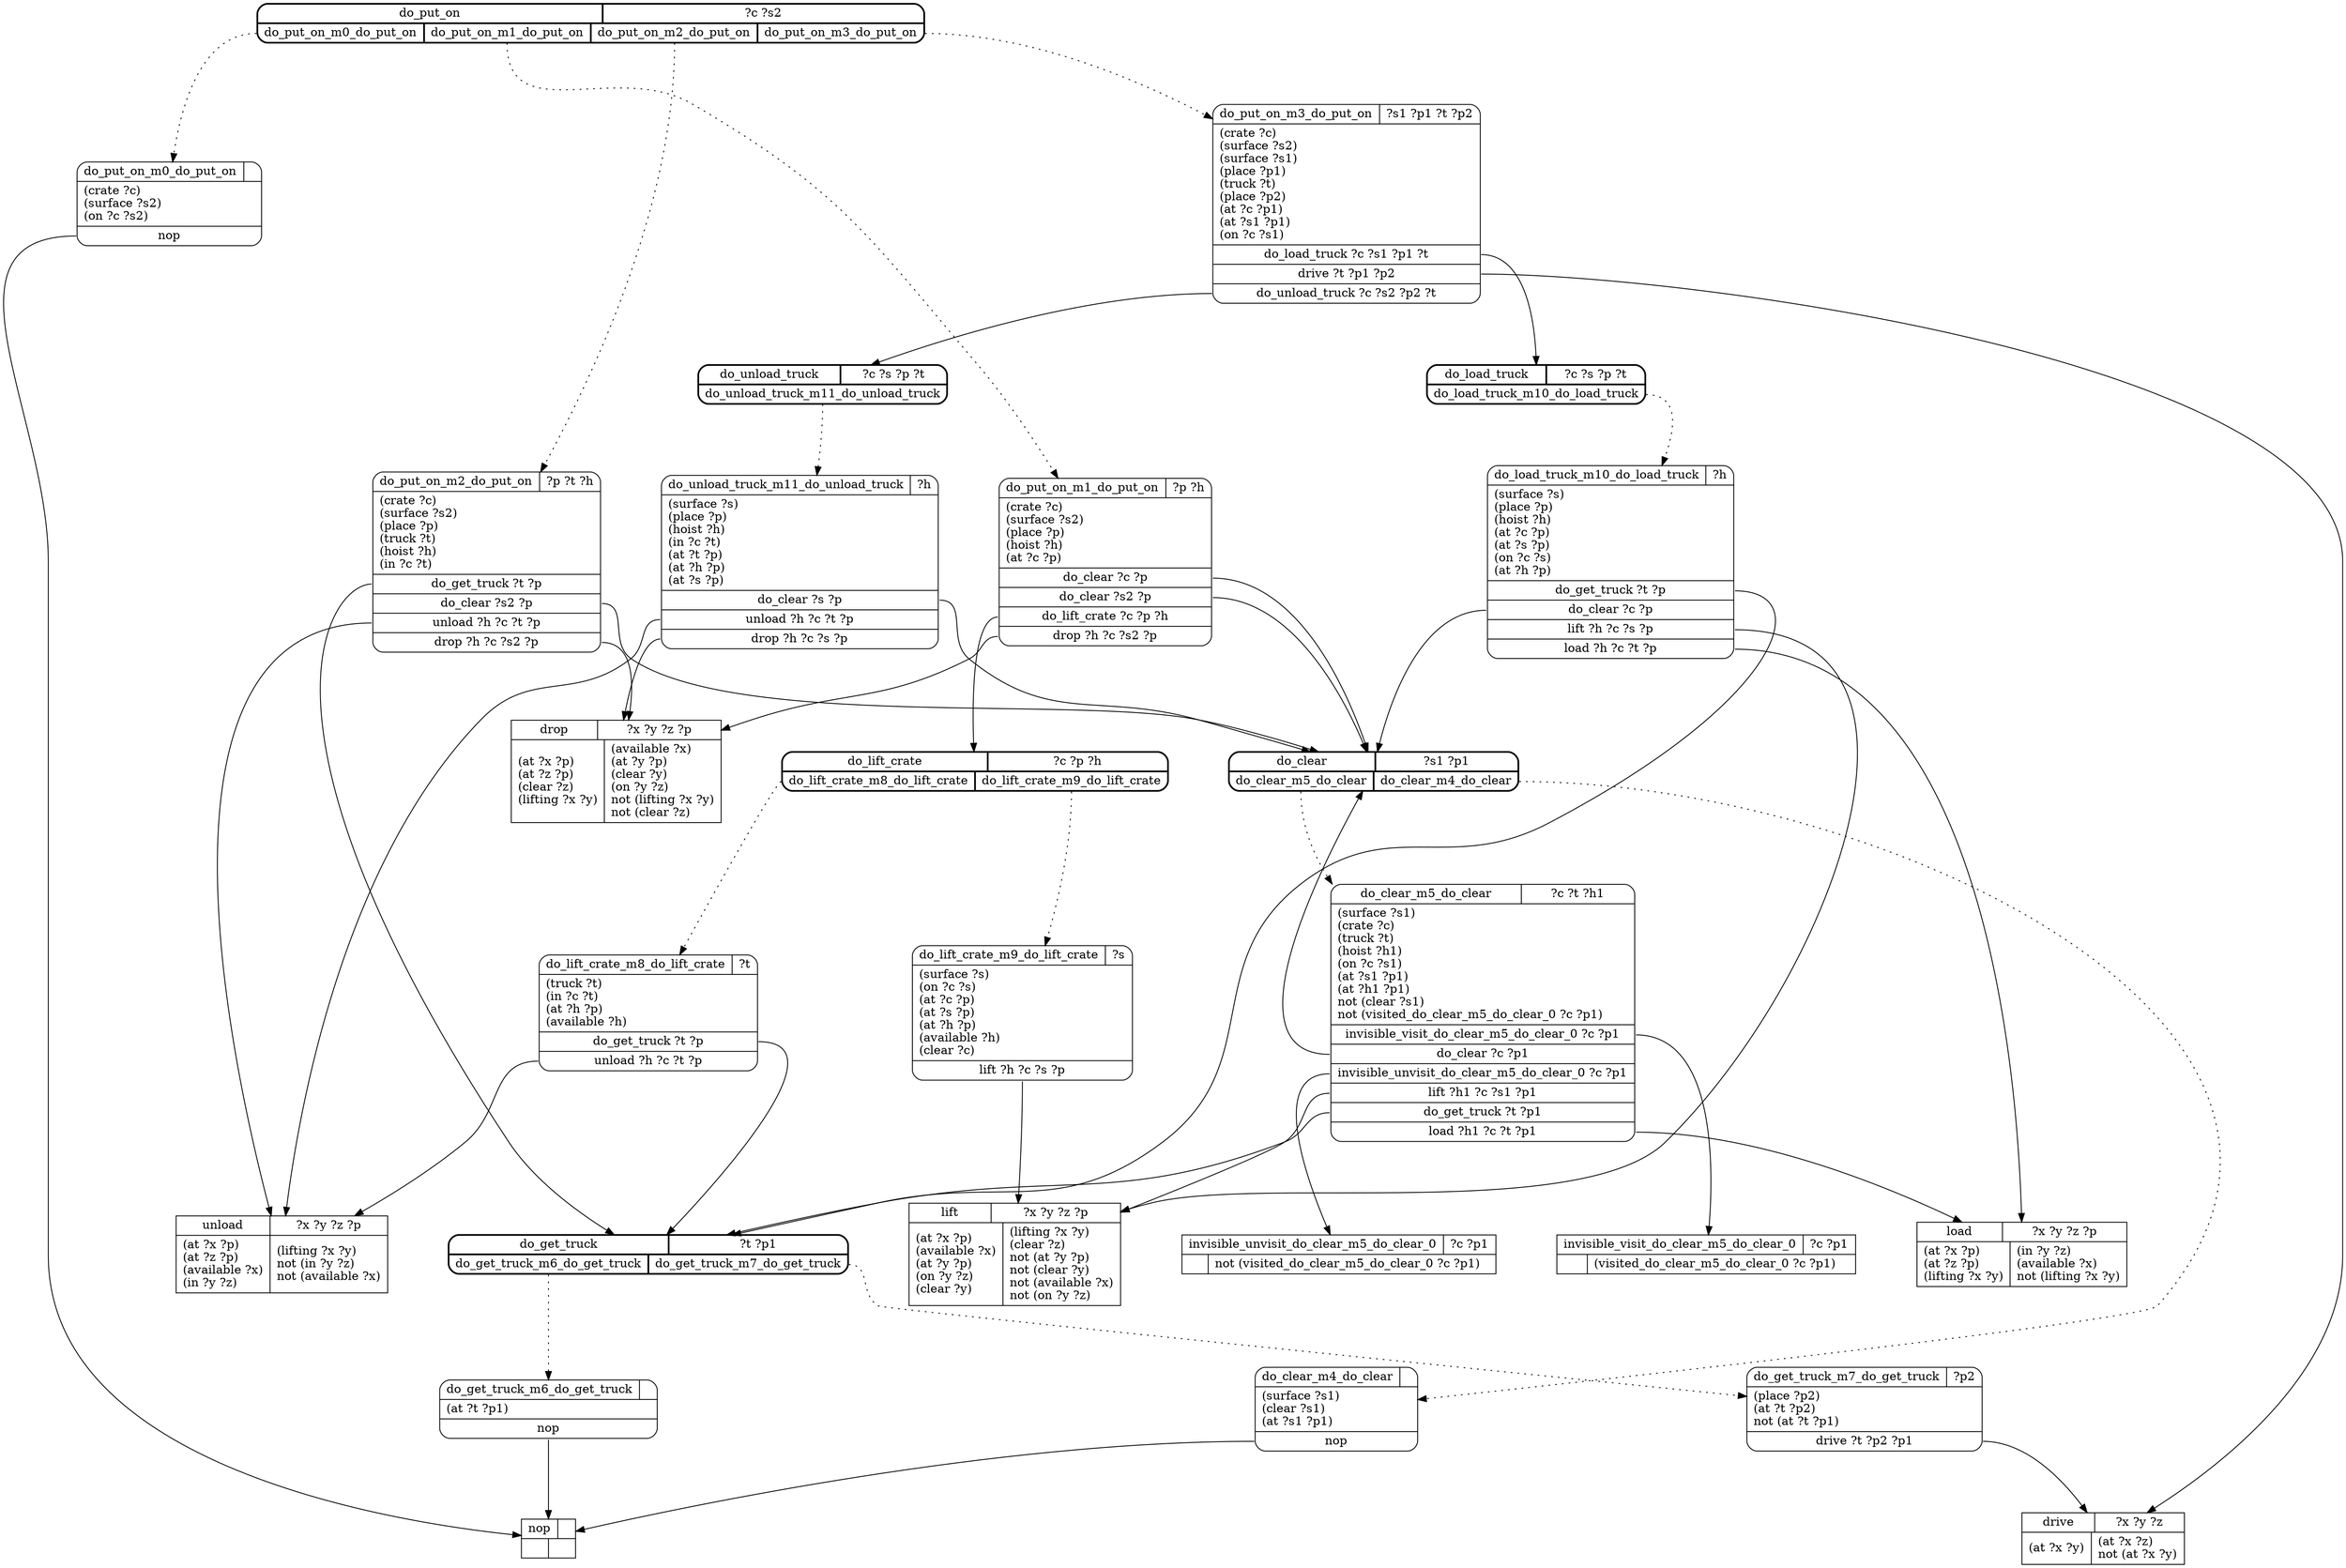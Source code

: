// Generated by Hype
digraph "depot" {
  nodesep=1
  ranksep=1
  // Operators
  node [shape=record]
  "drive" [
    label="{{\N|?x ?y ?z}|{(at ?x ?y)\l|(at ?x ?z)\lnot (at ?x ?y)\l}}"
  ]
  "lift" [
    label="{{\N|?x ?y ?z ?p}|{(at ?x ?p)\l(available ?x)\l(at ?y ?p)\l(on ?y ?z)\l(clear ?y)\l|(lifting ?x ?y)\l(clear ?z)\lnot (at ?y ?p)\lnot (clear ?y)\lnot (available ?x)\lnot (on ?y ?z)\l}}"
  ]
  "drop" [
    label="{{\N|?x ?y ?z ?p}|{(at ?x ?p)\l(at ?z ?p)\l(clear ?z)\l(lifting ?x ?y)\l|(available ?x)\l(at ?y ?p)\l(clear ?y)\l(on ?y ?z)\lnot (lifting ?x ?y)\lnot (clear ?z)\l}}"
  ]
  "load" [
    label="{{\N|?x ?y ?z ?p}|{(at ?x ?p)\l(at ?z ?p)\l(lifting ?x ?y)\l|(in ?y ?z)\l(available ?x)\lnot (lifting ?x ?y)\l}}"
  ]
  "unload" [
    label="{{\N|?x ?y ?z ?p}|{(at ?x ?p)\l(at ?z ?p)\l(available ?x)\l(in ?y ?z)\l|(lifting ?x ?y)\lnot (in ?y ?z)\lnot (available ?x)\l}}"
  ]
  "nop" [
    label="{{\N|}|{|}}"
  ]
  "invisible_visit_do_clear_m5_do_clear_0" [
    label="{{\N|?c ?p1}|{|(visited_do_clear_m5_do_clear_0 ?c ?p1)\l}}"
  ]
  "invisible_unvisit_do_clear_m5_do_clear_0" [
    label="{{\N|?c ?p1}|{|not (visited_do_clear_m5_do_clear_0 ?c ?p1)\l}}"
  ]
  // Methods
  node [shape=Mrecord]
  "do_put_on" [
    style=bold
    label="{{\N|?c ?s2}|{<0>do_put_on_m0_do_put_on|<1>do_put_on_m1_do_put_on|<2>do_put_on_m2_do_put_on|<3>do_put_on_m3_do_put_on}}"
  ]
  "do_put_on_m0_do_put_on" [
    label="{{\N|}|(crate ?c)\l(surface ?s2)\l(on ?c ?s2)\l|<0>nop}"
  ]
  "do_put_on":0 -> "do_put_on_m0_do_put_on" [style=dotted]
  "do_put_on_m0_do_put_on":0 -> "nop"
  "do_put_on_m1_do_put_on" [
    label="{{\N|?p ?h}|(crate ?c)\l(surface ?s2)\l(place ?p)\l(hoist ?h)\l(at ?c ?p)\l|<0>do_clear ?c ?p|<1>do_clear ?s2 ?p|<2>do_lift_crate ?c ?p ?h|<3>drop ?h ?c ?s2 ?p}"
  ]
  "do_put_on":1 -> "do_put_on_m1_do_put_on" [style=dotted]
  "do_put_on_m1_do_put_on":0 -> "do_clear"
  "do_put_on_m1_do_put_on":1 -> "do_clear"
  "do_put_on_m1_do_put_on":2 -> "do_lift_crate"
  "do_put_on_m1_do_put_on":3 -> "drop"
  "do_put_on_m2_do_put_on" [
    label="{{\N|?p ?t ?h}|(crate ?c)\l(surface ?s2)\l(place ?p)\l(truck ?t)\l(hoist ?h)\l(in ?c ?t)\l|<0>do_get_truck ?t ?p|<1>do_clear ?s2 ?p|<2>unload ?h ?c ?t ?p|<3>drop ?h ?c ?s2 ?p}"
  ]
  "do_put_on":2 -> "do_put_on_m2_do_put_on" [style=dotted]
  "do_put_on_m2_do_put_on":0 -> "do_get_truck"
  "do_put_on_m2_do_put_on":1 -> "do_clear"
  "do_put_on_m2_do_put_on":2 -> "unload"
  "do_put_on_m2_do_put_on":3 -> "drop"
  "do_put_on_m3_do_put_on" [
    label="{{\N|?s1 ?p1 ?t ?p2}|(crate ?c)\l(surface ?s2)\l(surface ?s1)\l(place ?p1)\l(truck ?t)\l(place ?p2)\l(at ?c ?p1)\l(at ?s1 ?p1)\l(on ?c ?s1)\l|<0>do_load_truck ?c ?s1 ?p1 ?t|<1>drive ?t ?p1 ?p2|<2>do_unload_truck ?c ?s2 ?p2 ?t}"
  ]
  "do_put_on":3 -> "do_put_on_m3_do_put_on" [style=dotted]
  "do_put_on_m3_do_put_on":0 -> "do_load_truck"
  "do_put_on_m3_do_put_on":1 -> "drive"
  "do_put_on_m3_do_put_on":2 -> "do_unload_truck"
  "do_clear" [
    style=bold
    label="{{\N|?s1 ?p1}|{<0>do_clear_m5_do_clear|<1>do_clear_m4_do_clear}}"
  ]
  "do_clear_m5_do_clear" [
    label="{{\N|?c ?t ?h1}|(surface ?s1)\l(crate ?c)\l(truck ?t)\l(hoist ?h1)\l(on ?c ?s1)\l(at ?s1 ?p1)\l(at ?h1 ?p1)\lnot (clear ?s1)\lnot (visited_do_clear_m5_do_clear_0 ?c ?p1)\l|<0>invisible_visit_do_clear_m5_do_clear_0 ?c ?p1|<1>do_clear ?c ?p1|<2>invisible_unvisit_do_clear_m5_do_clear_0 ?c ?p1|<3>lift ?h1 ?c ?s1 ?p1|<4>do_get_truck ?t ?p1|<5>load ?h1 ?c ?t ?p1}"
  ]
  "do_clear":0 -> "do_clear_m5_do_clear" [style=dotted]
  "do_clear_m5_do_clear":0 -> "invisible_visit_do_clear_m5_do_clear_0"
  "do_clear_m5_do_clear":1 -> "do_clear"
  "do_clear_m5_do_clear":2 -> "invisible_unvisit_do_clear_m5_do_clear_0"
  "do_clear_m5_do_clear":3 -> "lift"
  "do_clear_m5_do_clear":4 -> "do_get_truck"
  "do_clear_m5_do_clear":5 -> "load"
  "do_clear_m4_do_clear" [
    label="{{\N|}|(surface ?s1)\l(clear ?s1)\l(at ?s1 ?p1)\l|<0>nop}"
  ]
  "do_clear":1 -> "do_clear_m4_do_clear" [style=dotted]
  "do_clear_m4_do_clear":0 -> "nop"
  "do_get_truck" [
    style=bold
    label="{{\N|?t ?p1}|{<0>do_get_truck_m6_do_get_truck|<1>do_get_truck_m7_do_get_truck}}"
  ]
  "do_get_truck_m6_do_get_truck" [
    label="{{\N|}|(at ?t ?p1)\l|<0>nop}"
  ]
  "do_get_truck":0 -> "do_get_truck_m6_do_get_truck" [style=dotted]
  "do_get_truck_m6_do_get_truck":0 -> "nop"
  "do_get_truck_m7_do_get_truck" [
    label="{{\N|?p2}|(place ?p2)\l(at ?t ?p2)\lnot (at ?t ?p1)\l|<0>drive ?t ?p2 ?p1}"
  ]
  "do_get_truck":1 -> "do_get_truck_m7_do_get_truck" [style=dotted]
  "do_get_truck_m7_do_get_truck":0 -> "drive"
  "do_lift_crate" [
    style=bold
    label="{{\N|?c ?p ?h}|{<0>do_lift_crate_m8_do_lift_crate|<1>do_lift_crate_m9_do_lift_crate}}"
  ]
  "do_lift_crate_m8_do_lift_crate" [
    label="{{\N|?t}|(truck ?t)\l(in ?c ?t)\l(at ?h ?p)\l(available ?h)\l|<0>do_get_truck ?t ?p|<1>unload ?h ?c ?t ?p}"
  ]
  "do_lift_crate":0 -> "do_lift_crate_m8_do_lift_crate" [style=dotted]
  "do_lift_crate_m8_do_lift_crate":0 -> "do_get_truck"
  "do_lift_crate_m8_do_lift_crate":1 -> "unload"
  "do_lift_crate_m9_do_lift_crate" [
    label="{{\N|?s}|(surface ?s)\l(on ?c ?s)\l(at ?c ?p)\l(at ?s ?p)\l(at ?h ?p)\l(available ?h)\l(clear ?c)\l|<0>lift ?h ?c ?s ?p}"
  ]
  "do_lift_crate":1 -> "do_lift_crate_m9_do_lift_crate" [style=dotted]
  "do_lift_crate_m9_do_lift_crate":0 -> "lift"
  "do_load_truck" [
    style=bold
    label="{{\N|?c ?s ?p ?t}|{<0>do_load_truck_m10_do_load_truck}}"
  ]
  "do_load_truck_m10_do_load_truck" [
    label="{{\N|?h}|(surface ?s)\l(place ?p)\l(hoist ?h)\l(at ?c ?p)\l(at ?s ?p)\l(on ?c ?s)\l(at ?h ?p)\l|<0>do_get_truck ?t ?p|<1>do_clear ?c ?p|<2>lift ?h ?c ?s ?p|<3>load ?h ?c ?t ?p}"
  ]
  "do_load_truck":0 -> "do_load_truck_m10_do_load_truck" [style=dotted]
  "do_load_truck_m10_do_load_truck":0 -> "do_get_truck"
  "do_load_truck_m10_do_load_truck":1 -> "do_clear"
  "do_load_truck_m10_do_load_truck":2 -> "lift"
  "do_load_truck_m10_do_load_truck":3 -> "load"
  "do_unload_truck" [
    style=bold
    label="{{\N|?c ?s ?p ?t}|{<0>do_unload_truck_m11_do_unload_truck}}"
  ]
  "do_unload_truck_m11_do_unload_truck" [
    label="{{\N|?h}|(surface ?s)\l(place ?p)\l(hoist ?h)\l(in ?c ?t)\l(at ?t ?p)\l(at ?h ?p)\l(at ?s ?p)\l|<0>do_clear ?s ?p|<1>unload ?h ?c ?t ?p|<2>drop ?h ?c ?s ?p}"
  ]
  "do_unload_truck":0 -> "do_unload_truck_m11_do_unload_truck" [style=dotted]
  "do_unload_truck_m11_do_unload_truck":0 -> "do_clear"
  "do_unload_truck_m11_do_unload_truck":1 -> "unload"
  "do_unload_truck_m11_do_unload_truck":2 -> "drop"
}